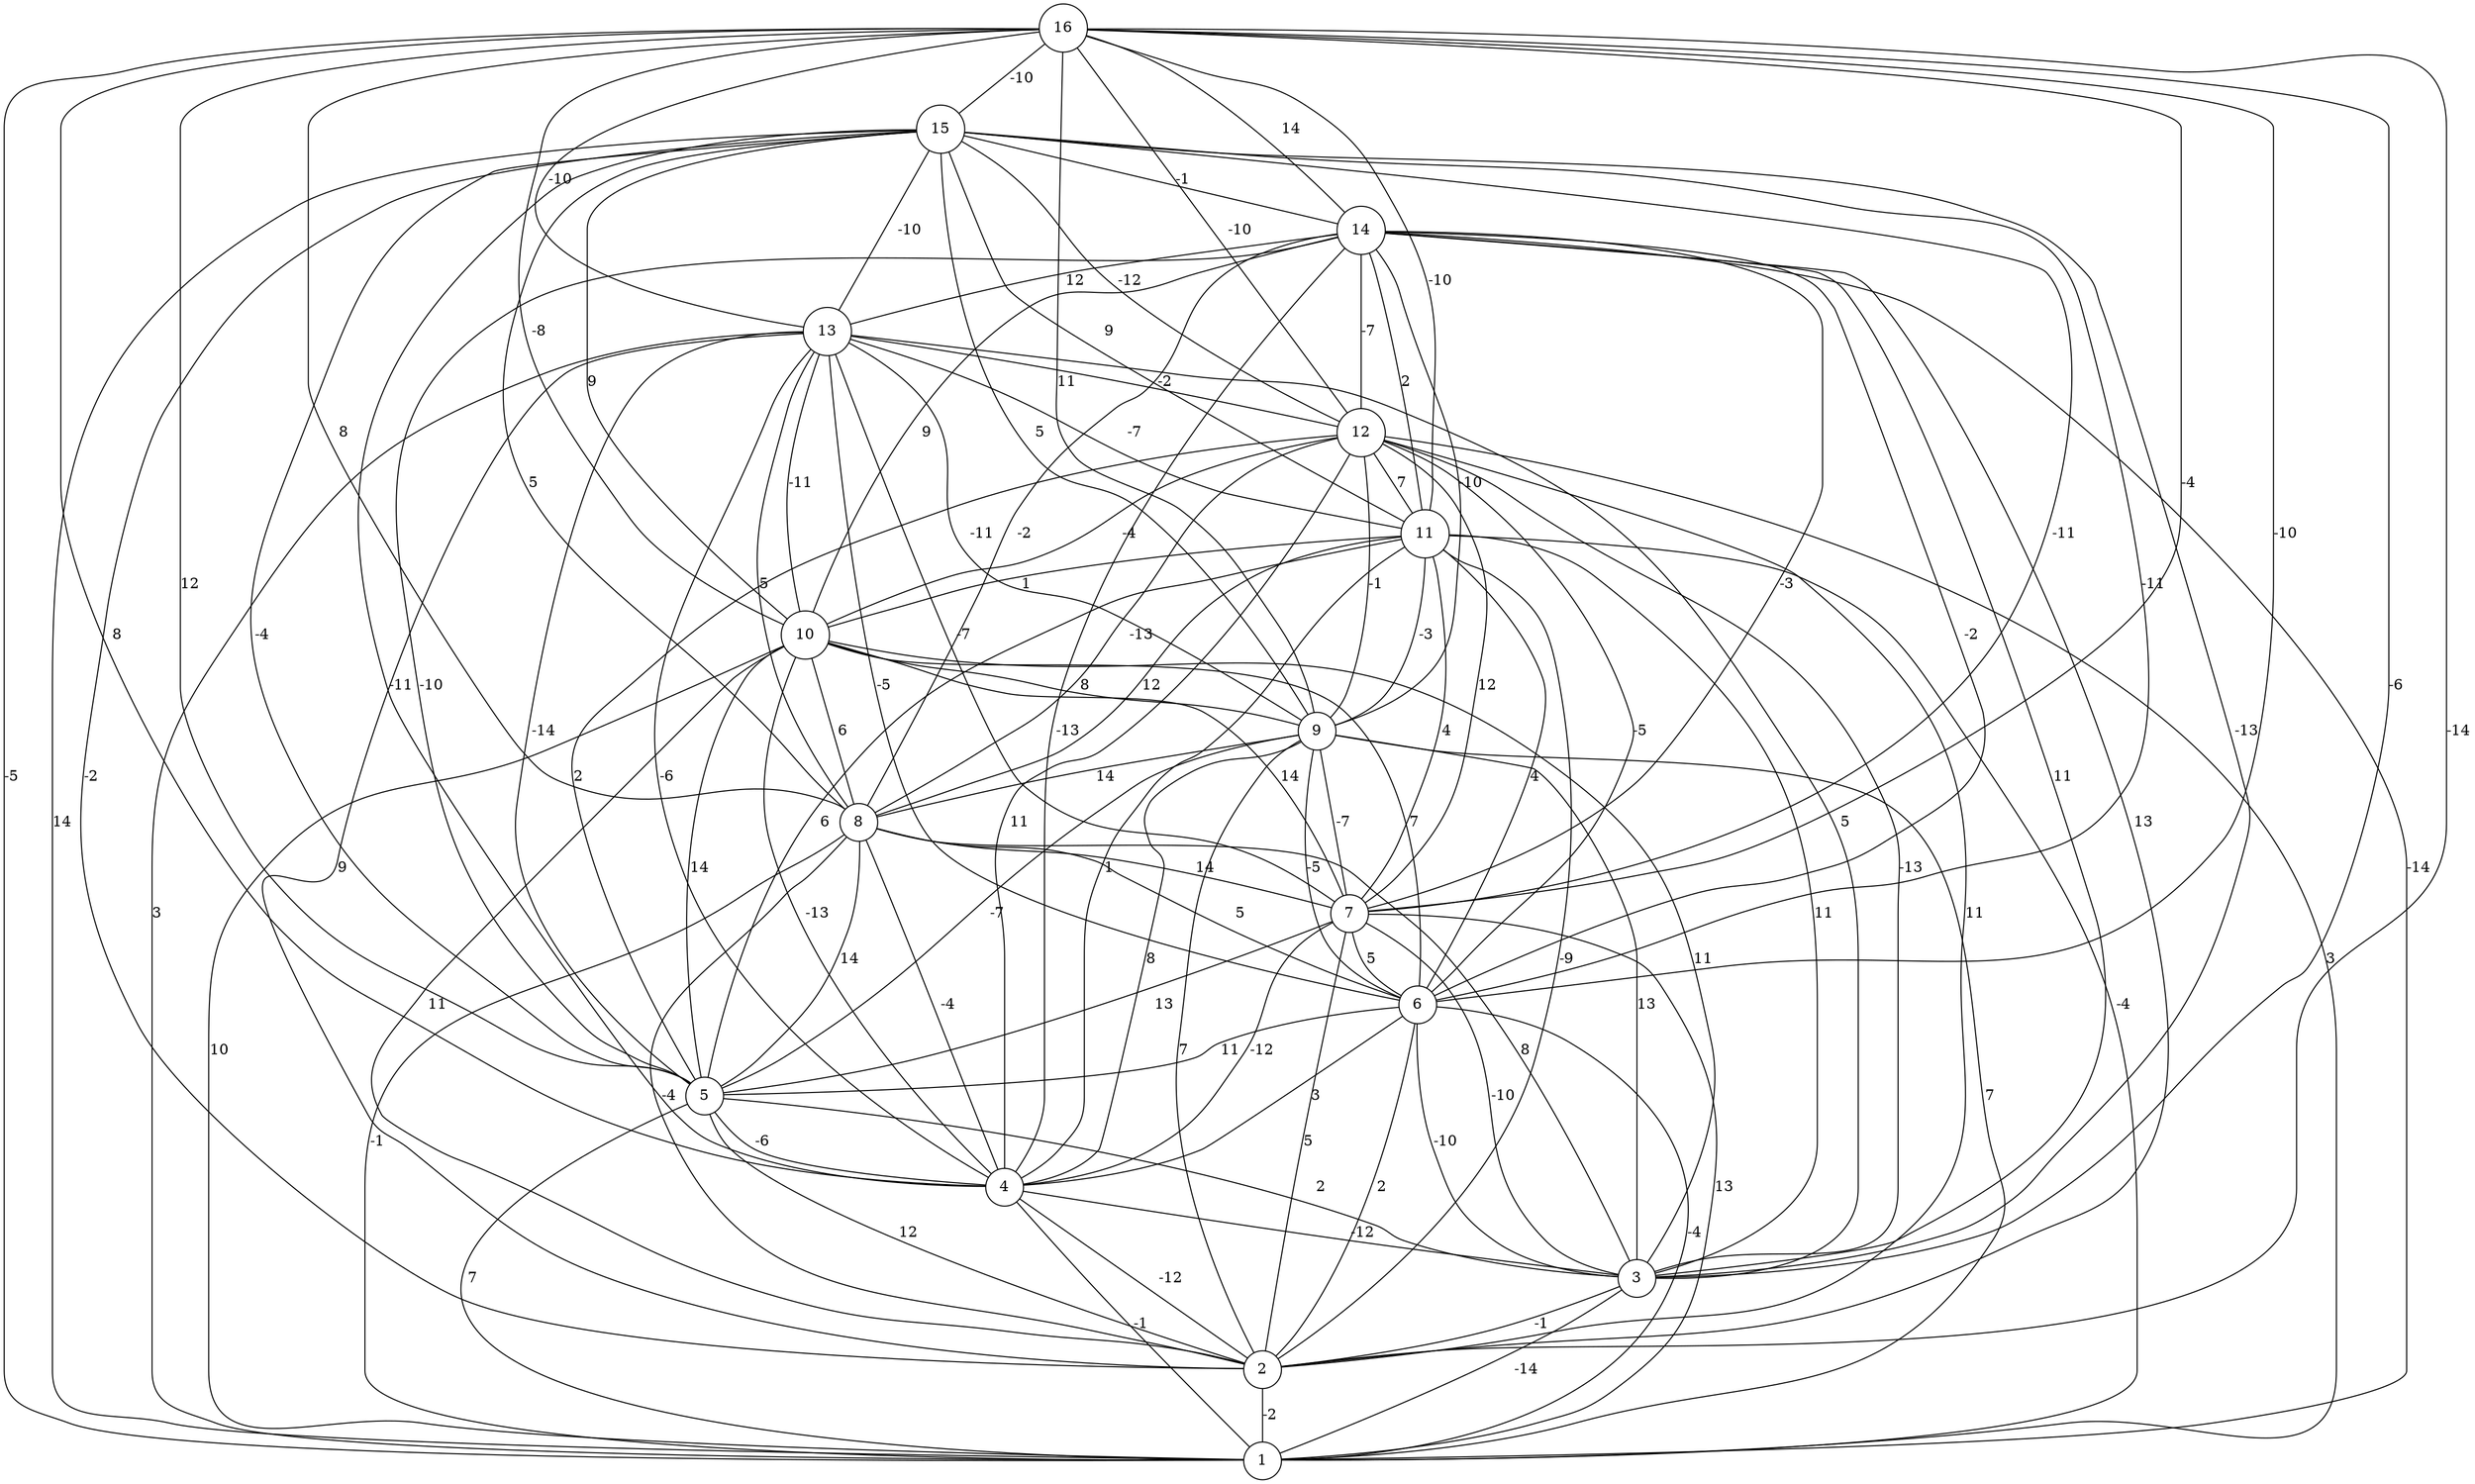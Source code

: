 graph { 
	 fontname="Helvetica,Arial,sans-serif" 
	 node [shape = circle]; 
	 16 -- 1 [label = "-5"];
	 16 -- 2 [label = "-14"];
	 16 -- 3 [label = "-6"];
	 16 -- 4 [label = "8"];
	 16 -- 5 [label = "12"];
	 16 -- 6 [label = "-10"];
	 16 -- 7 [label = "-4"];
	 16 -- 8 [label = "8"];
	 16 -- 9 [label = "11"];
	 16 -- 10 [label = "-8"];
	 16 -- 11 [label = "-10"];
	 16 -- 12 [label = "-10"];
	 16 -- 13 [label = "-10"];
	 16 -- 14 [label = "14"];
	 16 -- 15 [label = "-10"];
	 15 -- 1 [label = "14"];
	 15 -- 2 [label = "-2"];
	 15 -- 3 [label = "-13"];
	 15 -- 4 [label = "-11"];
	 15 -- 5 [label = "-4"];
	 15 -- 6 [label = "-11"];
	 15 -- 7 [label = "-11"];
	 15 -- 8 [label = "5"];
	 15 -- 9 [label = "5"];
	 15 -- 10 [label = "9"];
	 15 -- 11 [label = "9"];
	 15 -- 12 [label = "-12"];
	 15 -- 13 [label = "-10"];
	 15 -- 14 [label = "-1"];
	 14 -- 1 [label = "-14"];
	 14 -- 2 [label = "13"];
	 14 -- 3 [label = "11"];
	 14 -- 4 [label = "-13"];
	 14 -- 5 [label = "-10"];
	 14 -- 6 [label = "-2"];
	 14 -- 7 [label = "-3"];
	 14 -- 8 [label = "-2"];
	 14 -- 9 [label = "-10"];
	 14 -- 10 [label = "9"];
	 14 -- 11 [label = "2"];
	 14 -- 12 [label = "-7"];
	 14 -- 13 [label = "12"];
	 13 -- 1 [label = "3"];
	 13 -- 2 [label = "9"];
	 13 -- 3 [label = "5"];
	 13 -- 4 [label = "-6"];
	 13 -- 5 [label = "-14"];
	 13 -- 6 [label = "-5"];
	 13 -- 7 [label = "-7"];
	 13 -- 8 [label = "5"];
	 13 -- 9 [label = "-11"];
	 13 -- 10 [label = "-11"];
	 13 -- 11 [label = "-7"];
	 13 -- 12 [label = "-2"];
	 12 -- 1 [label = "3"];
	 12 -- 2 [label = "11"];
	 12 -- 3 [label = "-13"];
	 12 -- 4 [label = "11"];
	 12 -- 5 [label = "2"];
	 12 -- 6 [label = "-5"];
	 12 -- 7 [label = "12"];
	 12 -- 8 [label = "-13"];
	 12 -- 9 [label = "-1"];
	 12 -- 10 [label = "-4"];
	 12 -- 11 [label = "7"];
	 11 -- 1 [label = "-4"];
	 11 -- 2 [label = "-9"];
	 11 -- 3 [label = "11"];
	 11 -- 4 [label = "1"];
	 11 -- 5 [label = "6"];
	 11 -- 6 [label = "4"];
	 11 -- 7 [label = "4"];
	 11 -- 8 [label = "12"];
	 11 -- 9 [label = "-3"];
	 11 -- 10 [label = "1"];
	 10 -- 1 [label = "10"];
	 10 -- 2 [label = "11"];
	 10 -- 3 [label = "11"];
	 10 -- 4 [label = "-13"];
	 10 -- 5 [label = "14"];
	 10 -- 6 [label = "7"];
	 10 -- 7 [label = "14"];
	 10 -- 8 [label = "6"];
	 10 -- 9 [label = "8"];
	 9 -- 1 [label = "7"];
	 9 -- 2 [label = "7"];
	 9 -- 3 [label = "13"];
	 9 -- 4 [label = "8"];
	 9 -- 5 [label = "-7"];
	 9 -- 6 [label = "-5"];
	 9 -- 7 [label = "-7"];
	 9 -- 8 [label = "14"];
	 8 -- 1 [label = "-1"];
	 8 -- 2 [label = "-4"];
	 8 -- 3 [label = "8"];
	 8 -- 4 [label = "-4"];
	 8 -- 5 [label = "14"];
	 8 -- 6 [label = "5"];
	 8 -- 7 [label = "14"];
	 7 -- 1 [label = "13"];
	 7 -- 2 [label = "5"];
	 7 -- 3 [label = "-10"];
	 7 -- 4 [label = "-12"];
	 7 -- 5 [label = "13"];
	 7 -- 6 [label = "5"];
	 6 -- 1 [label = "-4"];
	 6 -- 2 [label = "2"];
	 6 -- 3 [label = "-10"];
	 6 -- 4 [label = "3"];
	 6 -- 5 [label = "11"];
	 5 -- 1 [label = "7"];
	 5 -- 2 [label = "12"];
	 5 -- 3 [label = "2"];
	 5 -- 4 [label = "-6"];
	 4 -- 1 [label = "-1"];
	 4 -- 2 [label = "-12"];
	 4 -- 3 [label = "-12"];
	 3 -- 1 [label = "-14"];
	 3 -- 2 [label = "-1"];
	 2 -- 1 [label = "-2"];
	 1;
	 2;
	 3;
	 4;
	 5;
	 6;
	 7;
	 8;
	 9;
	 10;
	 11;
	 12;
	 13;
	 14;
	 15;
	 16;
}
